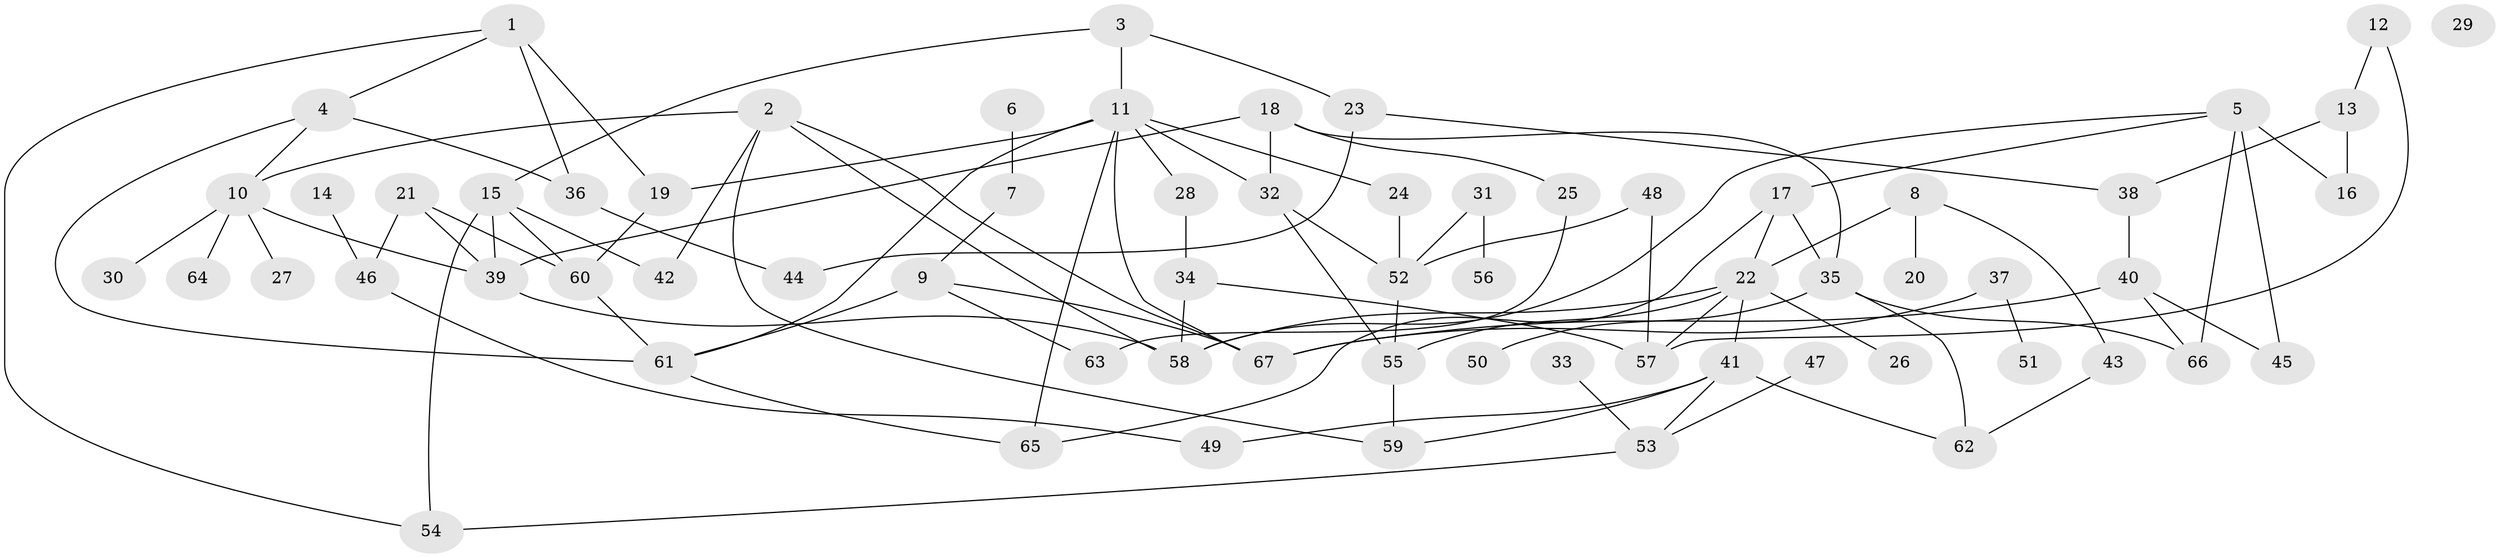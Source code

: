 // Generated by graph-tools (version 1.1) at 2025/25/03/09/25 03:25:19]
// undirected, 67 vertices, 101 edges
graph export_dot {
graph [start="1"]
  node [color=gray90,style=filled];
  1;
  2;
  3;
  4;
  5;
  6;
  7;
  8;
  9;
  10;
  11;
  12;
  13;
  14;
  15;
  16;
  17;
  18;
  19;
  20;
  21;
  22;
  23;
  24;
  25;
  26;
  27;
  28;
  29;
  30;
  31;
  32;
  33;
  34;
  35;
  36;
  37;
  38;
  39;
  40;
  41;
  42;
  43;
  44;
  45;
  46;
  47;
  48;
  49;
  50;
  51;
  52;
  53;
  54;
  55;
  56;
  57;
  58;
  59;
  60;
  61;
  62;
  63;
  64;
  65;
  66;
  67;
  1 -- 4;
  1 -- 19;
  1 -- 36;
  1 -- 54;
  2 -- 10;
  2 -- 42;
  2 -- 58;
  2 -- 59;
  2 -- 67;
  3 -- 11;
  3 -- 15;
  3 -- 23;
  4 -- 10;
  4 -- 36;
  4 -- 61;
  5 -- 16;
  5 -- 17;
  5 -- 45;
  5 -- 58;
  5 -- 66;
  6 -- 7;
  7 -- 9;
  8 -- 20;
  8 -- 22;
  8 -- 43;
  9 -- 61;
  9 -- 63;
  9 -- 67;
  10 -- 27;
  10 -- 30;
  10 -- 39;
  10 -- 64;
  11 -- 19;
  11 -- 24;
  11 -- 28;
  11 -- 32;
  11 -- 61;
  11 -- 65;
  11 -- 67;
  12 -- 13;
  12 -- 57;
  13 -- 16;
  13 -- 38;
  14 -- 46;
  15 -- 39;
  15 -- 42;
  15 -- 54;
  15 -- 60;
  17 -- 22;
  17 -- 35;
  17 -- 65;
  18 -- 25;
  18 -- 32;
  18 -- 35;
  18 -- 39;
  19 -- 60;
  21 -- 39;
  21 -- 46;
  21 -- 60;
  22 -- 26;
  22 -- 41;
  22 -- 55;
  22 -- 57;
  22 -- 58;
  23 -- 38;
  23 -- 44;
  24 -- 52;
  25 -- 63;
  28 -- 34;
  31 -- 52;
  31 -- 56;
  32 -- 52;
  32 -- 55;
  33 -- 53;
  34 -- 57;
  34 -- 58;
  35 -- 50;
  35 -- 62;
  35 -- 66;
  36 -- 44;
  37 -- 51;
  37 -- 67;
  38 -- 40;
  39 -- 58;
  40 -- 45;
  40 -- 66;
  40 -- 67;
  41 -- 49;
  41 -- 53;
  41 -- 59;
  41 -- 62;
  43 -- 62;
  46 -- 49;
  47 -- 53;
  48 -- 52;
  48 -- 57;
  52 -- 55;
  53 -- 54;
  55 -- 59;
  60 -- 61;
  61 -- 65;
}
